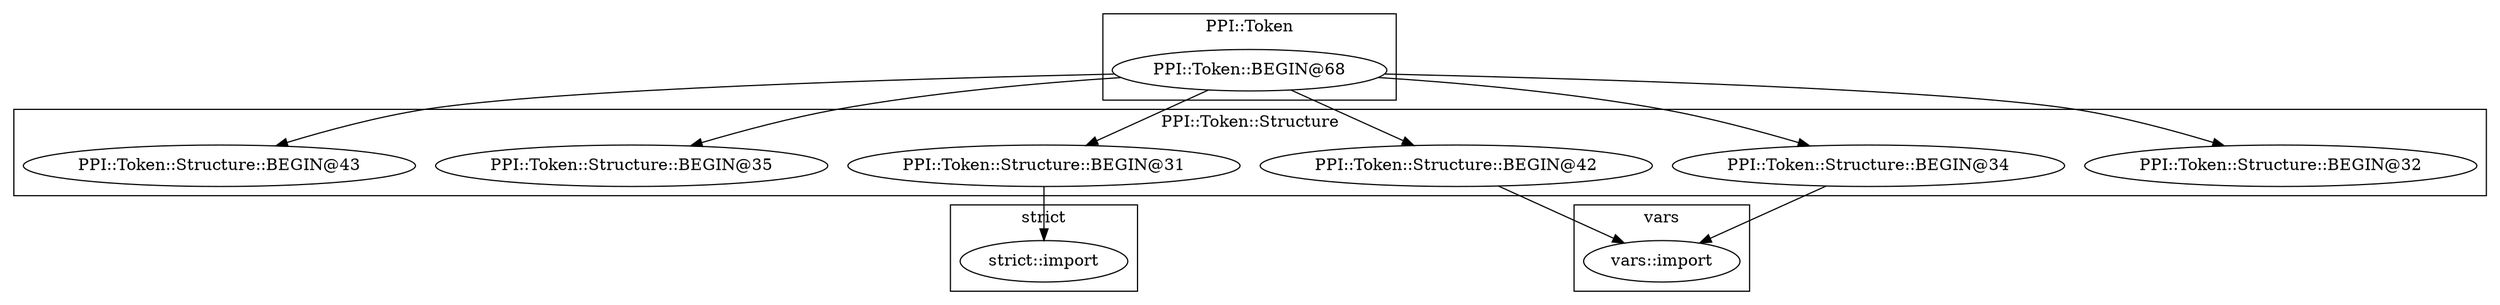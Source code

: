 digraph {
graph [overlap=false]
subgraph cluster_PPI_Token {
	label="PPI::Token";
	"PPI::Token::BEGIN@68";
}
subgraph cluster_vars {
	label="vars";
	"vars::import";
}
subgraph cluster_strict {
	label="strict";
	"strict::import";
}
subgraph cluster_PPI_Token_Structure {
	label="PPI::Token::Structure";
	"PPI::Token::Structure::BEGIN@32";
	"PPI::Token::Structure::BEGIN@31";
	"PPI::Token::Structure::BEGIN@34";
	"PPI::Token::Structure::BEGIN@42";
	"PPI::Token::Structure::BEGIN@35";
	"PPI::Token::Structure::BEGIN@43";
}
"PPI::Token::BEGIN@68" -> "PPI::Token::Structure::BEGIN@43";
"PPI::Token::Structure::BEGIN@31" -> "strict::import";
"PPI::Token::BEGIN@68" -> "PPI::Token::Structure::BEGIN@35";
"PPI::Token::BEGIN@68" -> "PPI::Token::Structure::BEGIN@34";
"PPI::Token::Structure::BEGIN@42" -> "vars::import";
"PPI::Token::Structure::BEGIN@34" -> "vars::import";
"PPI::Token::BEGIN@68" -> "PPI::Token::Structure::BEGIN@31";
"PPI::Token::BEGIN@68" -> "PPI::Token::Structure::BEGIN@32";
"PPI::Token::BEGIN@68" -> "PPI::Token::Structure::BEGIN@42";
}
